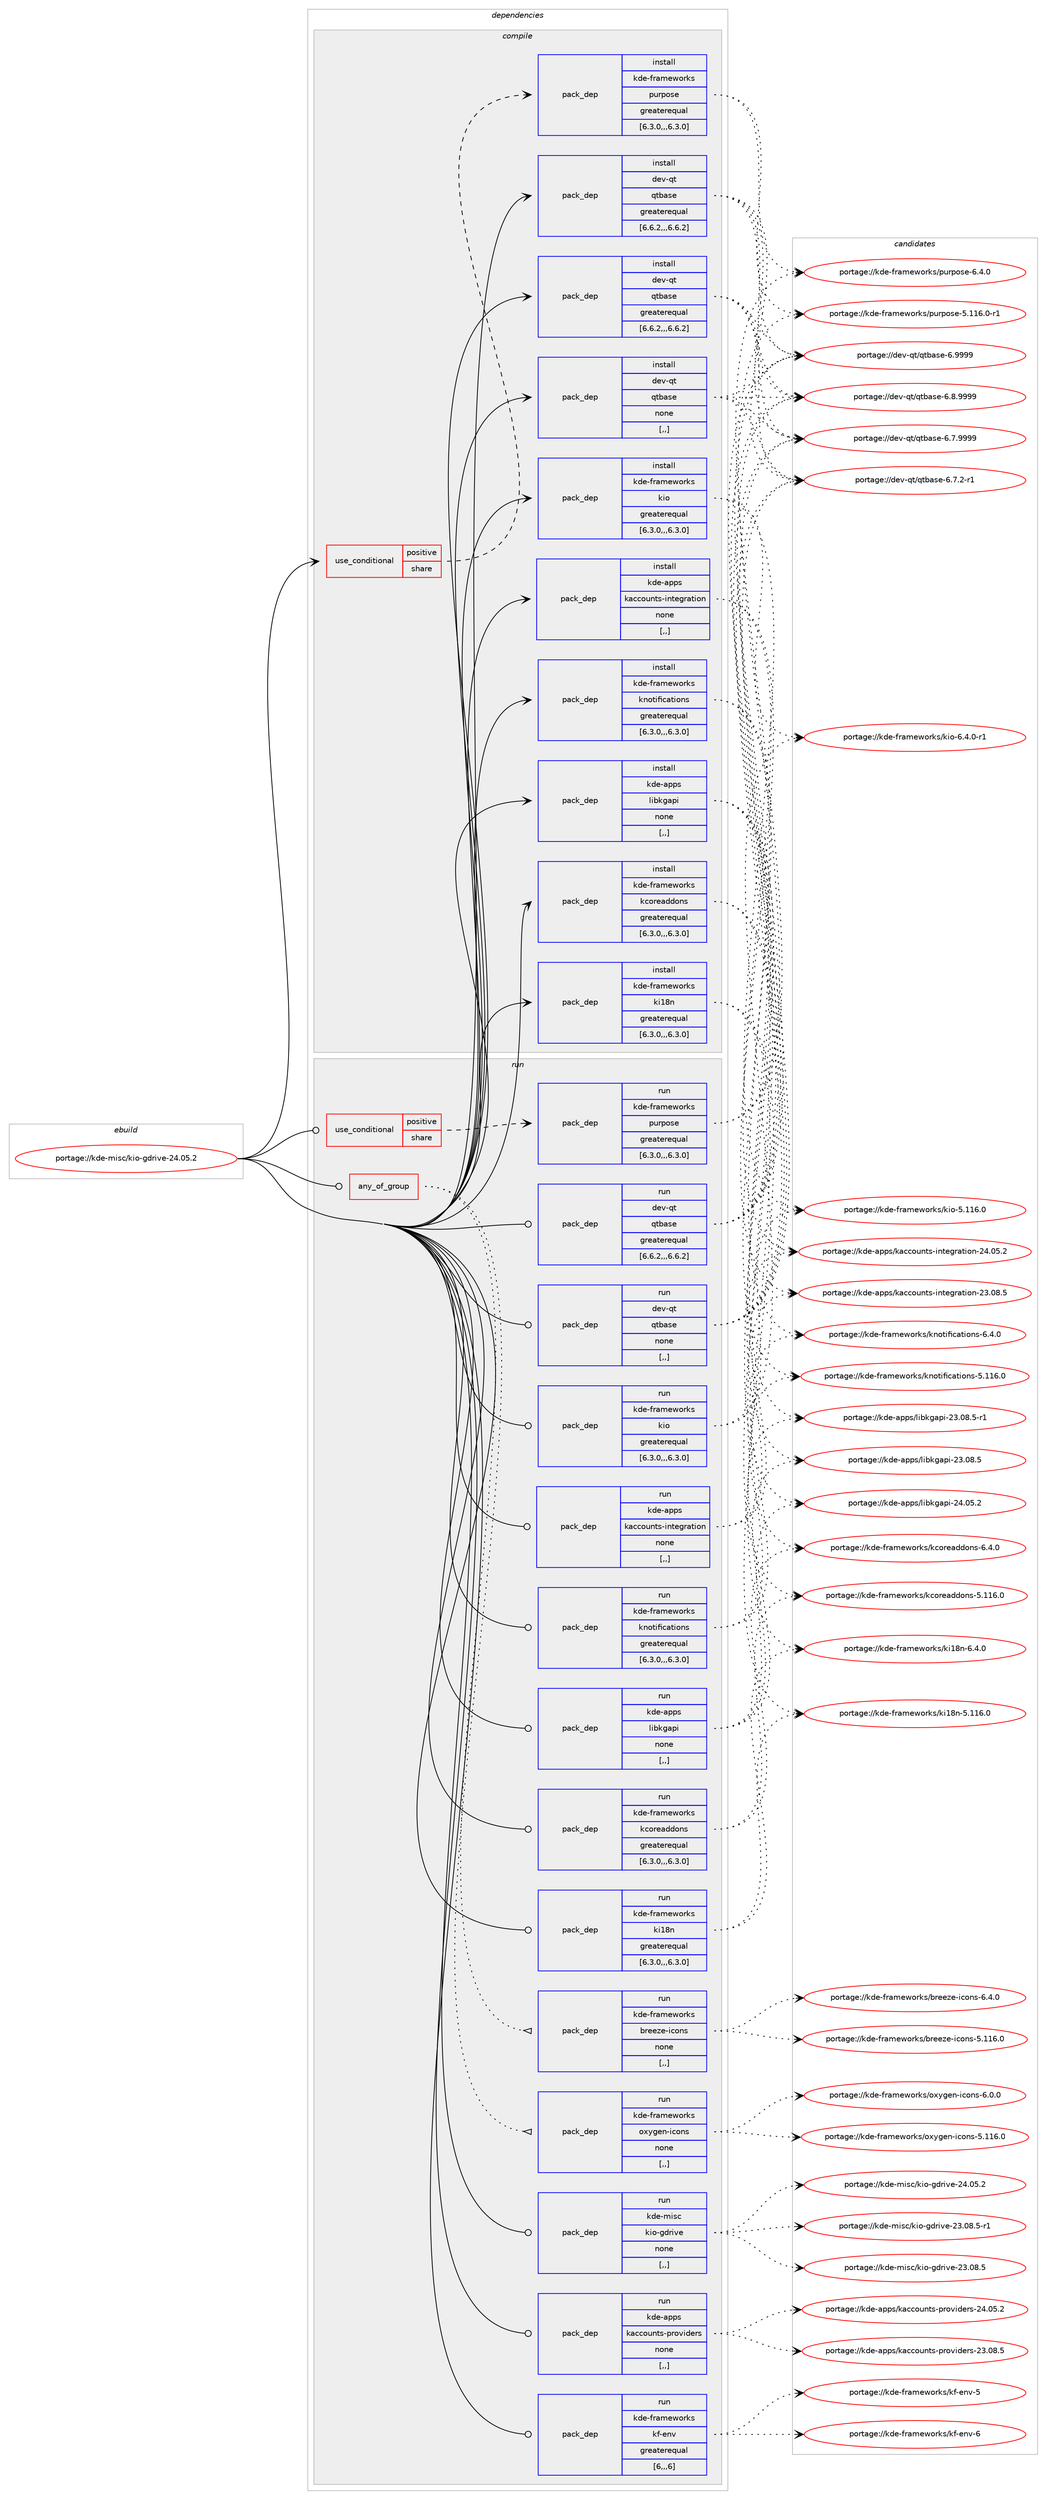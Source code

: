 digraph prolog {

# *************
# Graph options
# *************

newrank=true;
concentrate=true;
compound=true;
graph [rankdir=LR,fontname=Helvetica,fontsize=10,ranksep=1.5];#, ranksep=2.5, nodesep=0.2];
edge  [arrowhead=vee];
node  [fontname=Helvetica,fontsize=10];

# **********
# The ebuild
# **********

subgraph cluster_leftcol {
color=gray;
label=<<i>ebuild</i>>;
id [label="portage://kde-misc/kio-gdrive-24.05.2", color=red, width=4, href="../kde-misc/kio-gdrive-24.05.2.svg"];
}

# ****************
# The dependencies
# ****************

subgraph cluster_midcol {
color=gray;
label=<<i>dependencies</i>>;
subgraph cluster_compile {
fillcolor="#eeeeee";
style=filled;
label=<<i>compile</i>>;
subgraph cond68497 {
dependency267551 [label=<<TABLE BORDER="0" CELLBORDER="1" CELLSPACING="0" CELLPADDING="4"><TR><TD ROWSPAN="3" CELLPADDING="10">use_conditional</TD></TR><TR><TD>positive</TD></TR><TR><TD>share</TD></TR></TABLE>>, shape=none, color=red];
subgraph pack196999 {
dependency267552 [label=<<TABLE BORDER="0" CELLBORDER="1" CELLSPACING="0" CELLPADDING="4" WIDTH="220"><TR><TD ROWSPAN="6" CELLPADDING="30">pack_dep</TD></TR><TR><TD WIDTH="110">install</TD></TR><TR><TD>kde-frameworks</TD></TR><TR><TD>purpose</TD></TR><TR><TD>greaterequal</TD></TR><TR><TD>[6.3.0,,,6.3.0]</TD></TR></TABLE>>, shape=none, color=blue];
}
dependency267551:e -> dependency267552:w [weight=20,style="dashed",arrowhead="vee"];
}
id:e -> dependency267551:w [weight=20,style="solid",arrowhead="vee"];
subgraph pack197000 {
dependency267553 [label=<<TABLE BORDER="0" CELLBORDER="1" CELLSPACING="0" CELLPADDING="4" WIDTH="220"><TR><TD ROWSPAN="6" CELLPADDING="30">pack_dep</TD></TR><TR><TD WIDTH="110">install</TD></TR><TR><TD>dev-qt</TD></TR><TR><TD>qtbase</TD></TR><TR><TD>greaterequal</TD></TR><TR><TD>[6.6.2,,,6.6.2]</TD></TR></TABLE>>, shape=none, color=blue];
}
id:e -> dependency267553:w [weight=20,style="solid",arrowhead="vee"];
subgraph pack197001 {
dependency267554 [label=<<TABLE BORDER="0" CELLBORDER="1" CELLSPACING="0" CELLPADDING="4" WIDTH="220"><TR><TD ROWSPAN="6" CELLPADDING="30">pack_dep</TD></TR><TR><TD WIDTH="110">install</TD></TR><TR><TD>dev-qt</TD></TR><TR><TD>qtbase</TD></TR><TR><TD>greaterequal</TD></TR><TR><TD>[6.6.2,,,6.6.2]</TD></TR></TABLE>>, shape=none, color=blue];
}
id:e -> dependency267554:w [weight=20,style="solid",arrowhead="vee"];
subgraph pack197002 {
dependency267555 [label=<<TABLE BORDER="0" CELLBORDER="1" CELLSPACING="0" CELLPADDING="4" WIDTH="220"><TR><TD ROWSPAN="6" CELLPADDING="30">pack_dep</TD></TR><TR><TD WIDTH="110">install</TD></TR><TR><TD>dev-qt</TD></TR><TR><TD>qtbase</TD></TR><TR><TD>none</TD></TR><TR><TD>[,,]</TD></TR></TABLE>>, shape=none, color=blue];
}
id:e -> dependency267555:w [weight=20,style="solid",arrowhead="vee"];
subgraph pack197003 {
dependency267556 [label=<<TABLE BORDER="0" CELLBORDER="1" CELLSPACING="0" CELLPADDING="4" WIDTH="220"><TR><TD ROWSPAN="6" CELLPADDING="30">pack_dep</TD></TR><TR><TD WIDTH="110">install</TD></TR><TR><TD>kde-apps</TD></TR><TR><TD>kaccounts-integration</TD></TR><TR><TD>none</TD></TR><TR><TD>[,,]</TD></TR></TABLE>>, shape=none, color=blue];
}
id:e -> dependency267556:w [weight=20,style="solid",arrowhead="vee"];
subgraph pack197004 {
dependency267557 [label=<<TABLE BORDER="0" CELLBORDER="1" CELLSPACING="0" CELLPADDING="4" WIDTH="220"><TR><TD ROWSPAN="6" CELLPADDING="30">pack_dep</TD></TR><TR><TD WIDTH="110">install</TD></TR><TR><TD>kde-apps</TD></TR><TR><TD>libkgapi</TD></TR><TR><TD>none</TD></TR><TR><TD>[,,]</TD></TR></TABLE>>, shape=none, color=blue];
}
id:e -> dependency267557:w [weight=20,style="solid",arrowhead="vee"];
subgraph pack197005 {
dependency267558 [label=<<TABLE BORDER="0" CELLBORDER="1" CELLSPACING="0" CELLPADDING="4" WIDTH="220"><TR><TD ROWSPAN="6" CELLPADDING="30">pack_dep</TD></TR><TR><TD WIDTH="110">install</TD></TR><TR><TD>kde-frameworks</TD></TR><TR><TD>kcoreaddons</TD></TR><TR><TD>greaterequal</TD></TR><TR><TD>[6.3.0,,,6.3.0]</TD></TR></TABLE>>, shape=none, color=blue];
}
id:e -> dependency267558:w [weight=20,style="solid",arrowhead="vee"];
subgraph pack197006 {
dependency267559 [label=<<TABLE BORDER="0" CELLBORDER="1" CELLSPACING="0" CELLPADDING="4" WIDTH="220"><TR><TD ROWSPAN="6" CELLPADDING="30">pack_dep</TD></TR><TR><TD WIDTH="110">install</TD></TR><TR><TD>kde-frameworks</TD></TR><TR><TD>ki18n</TD></TR><TR><TD>greaterequal</TD></TR><TR><TD>[6.3.0,,,6.3.0]</TD></TR></TABLE>>, shape=none, color=blue];
}
id:e -> dependency267559:w [weight=20,style="solid",arrowhead="vee"];
subgraph pack197007 {
dependency267560 [label=<<TABLE BORDER="0" CELLBORDER="1" CELLSPACING="0" CELLPADDING="4" WIDTH="220"><TR><TD ROWSPAN="6" CELLPADDING="30">pack_dep</TD></TR><TR><TD WIDTH="110">install</TD></TR><TR><TD>kde-frameworks</TD></TR><TR><TD>kio</TD></TR><TR><TD>greaterequal</TD></TR><TR><TD>[6.3.0,,,6.3.0]</TD></TR></TABLE>>, shape=none, color=blue];
}
id:e -> dependency267560:w [weight=20,style="solid",arrowhead="vee"];
subgraph pack197008 {
dependency267561 [label=<<TABLE BORDER="0" CELLBORDER="1" CELLSPACING="0" CELLPADDING="4" WIDTH="220"><TR><TD ROWSPAN="6" CELLPADDING="30">pack_dep</TD></TR><TR><TD WIDTH="110">install</TD></TR><TR><TD>kde-frameworks</TD></TR><TR><TD>knotifications</TD></TR><TR><TD>greaterequal</TD></TR><TR><TD>[6.3.0,,,6.3.0]</TD></TR></TABLE>>, shape=none, color=blue];
}
id:e -> dependency267561:w [weight=20,style="solid",arrowhead="vee"];
}
subgraph cluster_compileandrun {
fillcolor="#eeeeee";
style=filled;
label=<<i>compile and run</i>>;
}
subgraph cluster_run {
fillcolor="#eeeeee";
style=filled;
label=<<i>run</i>>;
subgraph any1895 {
dependency267562 [label=<<TABLE BORDER="0" CELLBORDER="1" CELLSPACING="0" CELLPADDING="4"><TR><TD CELLPADDING="10">any_of_group</TD></TR></TABLE>>, shape=none, color=red];subgraph pack197009 {
dependency267563 [label=<<TABLE BORDER="0" CELLBORDER="1" CELLSPACING="0" CELLPADDING="4" WIDTH="220"><TR><TD ROWSPAN="6" CELLPADDING="30">pack_dep</TD></TR><TR><TD WIDTH="110">run</TD></TR><TR><TD>kde-frameworks</TD></TR><TR><TD>breeze-icons</TD></TR><TR><TD>none</TD></TR><TR><TD>[,,]</TD></TR></TABLE>>, shape=none, color=blue];
}
dependency267562:e -> dependency267563:w [weight=20,style="dotted",arrowhead="oinv"];
subgraph pack197010 {
dependency267564 [label=<<TABLE BORDER="0" CELLBORDER="1" CELLSPACING="0" CELLPADDING="4" WIDTH="220"><TR><TD ROWSPAN="6" CELLPADDING="30">pack_dep</TD></TR><TR><TD WIDTH="110">run</TD></TR><TR><TD>kde-frameworks</TD></TR><TR><TD>oxygen-icons</TD></TR><TR><TD>none</TD></TR><TR><TD>[,,]</TD></TR></TABLE>>, shape=none, color=blue];
}
dependency267562:e -> dependency267564:w [weight=20,style="dotted",arrowhead="oinv"];
}
id:e -> dependency267562:w [weight=20,style="solid",arrowhead="odot"];
subgraph cond68498 {
dependency267565 [label=<<TABLE BORDER="0" CELLBORDER="1" CELLSPACING="0" CELLPADDING="4"><TR><TD ROWSPAN="3" CELLPADDING="10">use_conditional</TD></TR><TR><TD>positive</TD></TR><TR><TD>share</TD></TR></TABLE>>, shape=none, color=red];
subgraph pack197011 {
dependency267566 [label=<<TABLE BORDER="0" CELLBORDER="1" CELLSPACING="0" CELLPADDING="4" WIDTH="220"><TR><TD ROWSPAN="6" CELLPADDING="30">pack_dep</TD></TR><TR><TD WIDTH="110">run</TD></TR><TR><TD>kde-frameworks</TD></TR><TR><TD>purpose</TD></TR><TR><TD>greaterequal</TD></TR><TR><TD>[6.3.0,,,6.3.0]</TD></TR></TABLE>>, shape=none, color=blue];
}
dependency267565:e -> dependency267566:w [weight=20,style="dashed",arrowhead="vee"];
}
id:e -> dependency267565:w [weight=20,style="solid",arrowhead="odot"];
subgraph pack197012 {
dependency267567 [label=<<TABLE BORDER="0" CELLBORDER="1" CELLSPACING="0" CELLPADDING="4" WIDTH="220"><TR><TD ROWSPAN="6" CELLPADDING="30">pack_dep</TD></TR><TR><TD WIDTH="110">run</TD></TR><TR><TD>dev-qt</TD></TR><TR><TD>qtbase</TD></TR><TR><TD>greaterequal</TD></TR><TR><TD>[6.6.2,,,6.6.2]</TD></TR></TABLE>>, shape=none, color=blue];
}
id:e -> dependency267567:w [weight=20,style="solid",arrowhead="odot"];
subgraph pack197013 {
dependency267568 [label=<<TABLE BORDER="0" CELLBORDER="1" CELLSPACING="0" CELLPADDING="4" WIDTH="220"><TR><TD ROWSPAN="6" CELLPADDING="30">pack_dep</TD></TR><TR><TD WIDTH="110">run</TD></TR><TR><TD>dev-qt</TD></TR><TR><TD>qtbase</TD></TR><TR><TD>none</TD></TR><TR><TD>[,,]</TD></TR></TABLE>>, shape=none, color=blue];
}
id:e -> dependency267568:w [weight=20,style="solid",arrowhead="odot"];
subgraph pack197014 {
dependency267569 [label=<<TABLE BORDER="0" CELLBORDER="1" CELLSPACING="0" CELLPADDING="4" WIDTH="220"><TR><TD ROWSPAN="6" CELLPADDING="30">pack_dep</TD></TR><TR><TD WIDTH="110">run</TD></TR><TR><TD>kde-apps</TD></TR><TR><TD>kaccounts-integration</TD></TR><TR><TD>none</TD></TR><TR><TD>[,,]</TD></TR></TABLE>>, shape=none, color=blue];
}
id:e -> dependency267569:w [weight=20,style="solid",arrowhead="odot"];
subgraph pack197015 {
dependency267570 [label=<<TABLE BORDER="0" CELLBORDER="1" CELLSPACING="0" CELLPADDING="4" WIDTH="220"><TR><TD ROWSPAN="6" CELLPADDING="30">pack_dep</TD></TR><TR><TD WIDTH="110">run</TD></TR><TR><TD>kde-apps</TD></TR><TR><TD>kaccounts-providers</TD></TR><TR><TD>none</TD></TR><TR><TD>[,,]</TD></TR></TABLE>>, shape=none, color=blue];
}
id:e -> dependency267570:w [weight=20,style="solid",arrowhead="odot"];
subgraph pack197016 {
dependency267571 [label=<<TABLE BORDER="0" CELLBORDER="1" CELLSPACING="0" CELLPADDING="4" WIDTH="220"><TR><TD ROWSPAN="6" CELLPADDING="30">pack_dep</TD></TR><TR><TD WIDTH="110">run</TD></TR><TR><TD>kde-apps</TD></TR><TR><TD>libkgapi</TD></TR><TR><TD>none</TD></TR><TR><TD>[,,]</TD></TR></TABLE>>, shape=none, color=blue];
}
id:e -> dependency267571:w [weight=20,style="solid",arrowhead="odot"];
subgraph pack197017 {
dependency267572 [label=<<TABLE BORDER="0" CELLBORDER="1" CELLSPACING="0" CELLPADDING="4" WIDTH="220"><TR><TD ROWSPAN="6" CELLPADDING="30">pack_dep</TD></TR><TR><TD WIDTH="110">run</TD></TR><TR><TD>kde-frameworks</TD></TR><TR><TD>kcoreaddons</TD></TR><TR><TD>greaterequal</TD></TR><TR><TD>[6.3.0,,,6.3.0]</TD></TR></TABLE>>, shape=none, color=blue];
}
id:e -> dependency267572:w [weight=20,style="solid",arrowhead="odot"];
subgraph pack197018 {
dependency267573 [label=<<TABLE BORDER="0" CELLBORDER="1" CELLSPACING="0" CELLPADDING="4" WIDTH="220"><TR><TD ROWSPAN="6" CELLPADDING="30">pack_dep</TD></TR><TR><TD WIDTH="110">run</TD></TR><TR><TD>kde-frameworks</TD></TR><TR><TD>kf-env</TD></TR><TR><TD>greaterequal</TD></TR><TR><TD>[6,,,6]</TD></TR></TABLE>>, shape=none, color=blue];
}
id:e -> dependency267573:w [weight=20,style="solid",arrowhead="odot"];
subgraph pack197019 {
dependency267574 [label=<<TABLE BORDER="0" CELLBORDER="1" CELLSPACING="0" CELLPADDING="4" WIDTH="220"><TR><TD ROWSPAN="6" CELLPADDING="30">pack_dep</TD></TR><TR><TD WIDTH="110">run</TD></TR><TR><TD>kde-frameworks</TD></TR><TR><TD>ki18n</TD></TR><TR><TD>greaterequal</TD></TR><TR><TD>[6.3.0,,,6.3.0]</TD></TR></TABLE>>, shape=none, color=blue];
}
id:e -> dependency267574:w [weight=20,style="solid",arrowhead="odot"];
subgraph pack197020 {
dependency267575 [label=<<TABLE BORDER="0" CELLBORDER="1" CELLSPACING="0" CELLPADDING="4" WIDTH="220"><TR><TD ROWSPAN="6" CELLPADDING="30">pack_dep</TD></TR><TR><TD WIDTH="110">run</TD></TR><TR><TD>kde-frameworks</TD></TR><TR><TD>kio</TD></TR><TR><TD>greaterequal</TD></TR><TR><TD>[6.3.0,,,6.3.0]</TD></TR></TABLE>>, shape=none, color=blue];
}
id:e -> dependency267575:w [weight=20,style="solid",arrowhead="odot"];
subgraph pack197021 {
dependency267576 [label=<<TABLE BORDER="0" CELLBORDER="1" CELLSPACING="0" CELLPADDING="4" WIDTH="220"><TR><TD ROWSPAN="6" CELLPADDING="30">pack_dep</TD></TR><TR><TD WIDTH="110">run</TD></TR><TR><TD>kde-frameworks</TD></TR><TR><TD>knotifications</TD></TR><TR><TD>greaterequal</TD></TR><TR><TD>[6.3.0,,,6.3.0]</TD></TR></TABLE>>, shape=none, color=blue];
}
id:e -> dependency267576:w [weight=20,style="solid",arrowhead="odot"];
subgraph pack197022 {
dependency267577 [label=<<TABLE BORDER="0" CELLBORDER="1" CELLSPACING="0" CELLPADDING="4" WIDTH="220"><TR><TD ROWSPAN="6" CELLPADDING="30">pack_dep</TD></TR><TR><TD WIDTH="110">run</TD></TR><TR><TD>kde-misc</TD></TR><TR><TD>kio-gdrive</TD></TR><TR><TD>none</TD></TR><TR><TD>[,,]</TD></TR></TABLE>>, shape=none, color=blue];
}
id:e -> dependency267577:w [weight=20,style="solid",arrowhead="odot"];
}
}

# **************
# The candidates
# **************

subgraph cluster_choices {
rank=same;
color=gray;
label=<<i>candidates</i>>;

subgraph choice196999 {
color=black;
nodesep=1;
choice107100101451021149710910111911111410711547112117114112111115101455446524648 [label="portage://kde-frameworks/purpose-6.4.0", color=red, width=4,href="../kde-frameworks/purpose-6.4.0.svg"];
choice10710010145102114971091011191111141071154711211711411211111510145534649495446484511449 [label="portage://kde-frameworks/purpose-5.116.0-r1", color=red, width=4,href="../kde-frameworks/purpose-5.116.0-r1.svg"];
dependency267552:e -> choice107100101451021149710910111911111410711547112117114112111115101455446524648:w [style=dotted,weight="100"];
dependency267552:e -> choice10710010145102114971091011191111141071154711211711411211111510145534649495446484511449:w [style=dotted,weight="100"];
}
subgraph choice197000 {
color=black;
nodesep=1;
choice1001011184511311647113116989711510145544657575757 [label="portage://dev-qt/qtbase-6.9999", color=red, width=4,href="../dev-qt/qtbase-6.9999.svg"];
choice10010111845113116471131169897115101455446564657575757 [label="portage://dev-qt/qtbase-6.8.9999", color=red, width=4,href="../dev-qt/qtbase-6.8.9999.svg"];
choice10010111845113116471131169897115101455446554657575757 [label="portage://dev-qt/qtbase-6.7.9999", color=red, width=4,href="../dev-qt/qtbase-6.7.9999.svg"];
choice100101118451131164711311698971151014554465546504511449 [label="portage://dev-qt/qtbase-6.7.2-r1", color=red, width=4,href="../dev-qt/qtbase-6.7.2-r1.svg"];
dependency267553:e -> choice1001011184511311647113116989711510145544657575757:w [style=dotted,weight="100"];
dependency267553:e -> choice10010111845113116471131169897115101455446564657575757:w [style=dotted,weight="100"];
dependency267553:e -> choice10010111845113116471131169897115101455446554657575757:w [style=dotted,weight="100"];
dependency267553:e -> choice100101118451131164711311698971151014554465546504511449:w [style=dotted,weight="100"];
}
subgraph choice197001 {
color=black;
nodesep=1;
choice1001011184511311647113116989711510145544657575757 [label="portage://dev-qt/qtbase-6.9999", color=red, width=4,href="../dev-qt/qtbase-6.9999.svg"];
choice10010111845113116471131169897115101455446564657575757 [label="portage://dev-qt/qtbase-6.8.9999", color=red, width=4,href="../dev-qt/qtbase-6.8.9999.svg"];
choice10010111845113116471131169897115101455446554657575757 [label="portage://dev-qt/qtbase-6.7.9999", color=red, width=4,href="../dev-qt/qtbase-6.7.9999.svg"];
choice100101118451131164711311698971151014554465546504511449 [label="portage://dev-qt/qtbase-6.7.2-r1", color=red, width=4,href="../dev-qt/qtbase-6.7.2-r1.svg"];
dependency267554:e -> choice1001011184511311647113116989711510145544657575757:w [style=dotted,weight="100"];
dependency267554:e -> choice10010111845113116471131169897115101455446564657575757:w [style=dotted,weight="100"];
dependency267554:e -> choice10010111845113116471131169897115101455446554657575757:w [style=dotted,weight="100"];
dependency267554:e -> choice100101118451131164711311698971151014554465546504511449:w [style=dotted,weight="100"];
}
subgraph choice197002 {
color=black;
nodesep=1;
choice1001011184511311647113116989711510145544657575757 [label="portage://dev-qt/qtbase-6.9999", color=red, width=4,href="../dev-qt/qtbase-6.9999.svg"];
choice10010111845113116471131169897115101455446564657575757 [label="portage://dev-qt/qtbase-6.8.9999", color=red, width=4,href="../dev-qt/qtbase-6.8.9999.svg"];
choice10010111845113116471131169897115101455446554657575757 [label="portage://dev-qt/qtbase-6.7.9999", color=red, width=4,href="../dev-qt/qtbase-6.7.9999.svg"];
choice100101118451131164711311698971151014554465546504511449 [label="portage://dev-qt/qtbase-6.7.2-r1", color=red, width=4,href="../dev-qt/qtbase-6.7.2-r1.svg"];
dependency267555:e -> choice1001011184511311647113116989711510145544657575757:w [style=dotted,weight="100"];
dependency267555:e -> choice10010111845113116471131169897115101455446564657575757:w [style=dotted,weight="100"];
dependency267555:e -> choice10010111845113116471131169897115101455446554657575757:w [style=dotted,weight="100"];
dependency267555:e -> choice100101118451131164711311698971151014554465546504511449:w [style=dotted,weight="100"];
}
subgraph choice197003 {
color=black;
nodesep=1;
choice10710010145971121121154710797999911111711011611545105110116101103114971161051111104550524648534650 [label="portage://kde-apps/kaccounts-integration-24.05.2", color=red, width=4,href="../kde-apps/kaccounts-integration-24.05.2.svg"];
choice10710010145971121121154710797999911111711011611545105110116101103114971161051111104550514648564653 [label="portage://kde-apps/kaccounts-integration-23.08.5", color=red, width=4,href="../kde-apps/kaccounts-integration-23.08.5.svg"];
dependency267556:e -> choice10710010145971121121154710797999911111711011611545105110116101103114971161051111104550524648534650:w [style=dotted,weight="100"];
dependency267556:e -> choice10710010145971121121154710797999911111711011611545105110116101103114971161051111104550514648564653:w [style=dotted,weight="100"];
}
subgraph choice197004 {
color=black;
nodesep=1;
choice10710010145971121121154710810598107103971121054550524648534650 [label="portage://kde-apps/libkgapi-24.05.2", color=red, width=4,href="../kde-apps/libkgapi-24.05.2.svg"];
choice107100101459711211211547108105981071039711210545505146485646534511449 [label="portage://kde-apps/libkgapi-23.08.5-r1", color=red, width=4,href="../kde-apps/libkgapi-23.08.5-r1.svg"];
choice10710010145971121121154710810598107103971121054550514648564653 [label="portage://kde-apps/libkgapi-23.08.5", color=red, width=4,href="../kde-apps/libkgapi-23.08.5.svg"];
dependency267557:e -> choice10710010145971121121154710810598107103971121054550524648534650:w [style=dotted,weight="100"];
dependency267557:e -> choice107100101459711211211547108105981071039711210545505146485646534511449:w [style=dotted,weight="100"];
dependency267557:e -> choice10710010145971121121154710810598107103971121054550514648564653:w [style=dotted,weight="100"];
}
subgraph choice197005 {
color=black;
nodesep=1;
choice1071001014510211497109101119111114107115471079911111410197100100111110115455446524648 [label="portage://kde-frameworks/kcoreaddons-6.4.0", color=red, width=4,href="../kde-frameworks/kcoreaddons-6.4.0.svg"];
choice10710010145102114971091011191111141071154710799111114101971001001111101154553464949544648 [label="portage://kde-frameworks/kcoreaddons-5.116.0", color=red, width=4,href="../kde-frameworks/kcoreaddons-5.116.0.svg"];
dependency267558:e -> choice1071001014510211497109101119111114107115471079911111410197100100111110115455446524648:w [style=dotted,weight="100"];
dependency267558:e -> choice10710010145102114971091011191111141071154710799111114101971001001111101154553464949544648:w [style=dotted,weight="100"];
}
subgraph choice197006 {
color=black;
nodesep=1;
choice1071001014510211497109101119111114107115471071054956110455446524648 [label="portage://kde-frameworks/ki18n-6.4.0", color=red, width=4,href="../kde-frameworks/ki18n-6.4.0.svg"];
choice10710010145102114971091011191111141071154710710549561104553464949544648 [label="portage://kde-frameworks/ki18n-5.116.0", color=red, width=4,href="../kde-frameworks/ki18n-5.116.0.svg"];
dependency267559:e -> choice1071001014510211497109101119111114107115471071054956110455446524648:w [style=dotted,weight="100"];
dependency267559:e -> choice10710010145102114971091011191111141071154710710549561104553464949544648:w [style=dotted,weight="100"];
}
subgraph choice197007 {
color=black;
nodesep=1;
choice1071001014510211497109101119111114107115471071051114554465246484511449 [label="portage://kde-frameworks/kio-6.4.0-r1", color=red, width=4,href="../kde-frameworks/kio-6.4.0-r1.svg"];
choice1071001014510211497109101119111114107115471071051114553464949544648 [label="portage://kde-frameworks/kio-5.116.0", color=red, width=4,href="../kde-frameworks/kio-5.116.0.svg"];
dependency267560:e -> choice1071001014510211497109101119111114107115471071051114554465246484511449:w [style=dotted,weight="100"];
dependency267560:e -> choice1071001014510211497109101119111114107115471071051114553464949544648:w [style=dotted,weight="100"];
}
subgraph choice197008 {
color=black;
nodesep=1;
choice1071001014510211497109101119111114107115471071101111161051021059997116105111110115455446524648 [label="portage://kde-frameworks/knotifications-6.4.0", color=red, width=4,href="../kde-frameworks/knotifications-6.4.0.svg"];
choice10710010145102114971091011191111141071154710711011111610510210599971161051111101154553464949544648 [label="portage://kde-frameworks/knotifications-5.116.0", color=red, width=4,href="../kde-frameworks/knotifications-5.116.0.svg"];
dependency267561:e -> choice1071001014510211497109101119111114107115471071101111161051021059997116105111110115455446524648:w [style=dotted,weight="100"];
dependency267561:e -> choice10710010145102114971091011191111141071154710711011111610510210599971161051111101154553464949544648:w [style=dotted,weight="100"];
}
subgraph choice197009 {
color=black;
nodesep=1;
choice107100101451021149710910111911111410711547981141011011221014510599111110115455446524648 [label="portage://kde-frameworks/breeze-icons-6.4.0", color=red, width=4,href="../kde-frameworks/breeze-icons-6.4.0.svg"];
choice1071001014510211497109101119111114107115479811410110112210145105991111101154553464949544648 [label="portage://kde-frameworks/breeze-icons-5.116.0", color=red, width=4,href="../kde-frameworks/breeze-icons-5.116.0.svg"];
dependency267563:e -> choice107100101451021149710910111911111410711547981141011011221014510599111110115455446524648:w [style=dotted,weight="100"];
dependency267563:e -> choice1071001014510211497109101119111114107115479811410110112210145105991111101154553464949544648:w [style=dotted,weight="100"];
}
subgraph choice197010 {
color=black;
nodesep=1;
choice1071001014510211497109101119111114107115471111201211031011104510599111110115455446484648 [label="portage://kde-frameworks/oxygen-icons-6.0.0", color=red, width=4,href="../kde-frameworks/oxygen-icons-6.0.0.svg"];
choice10710010145102114971091011191111141071154711112012110310111045105991111101154553464949544648 [label="portage://kde-frameworks/oxygen-icons-5.116.0", color=red, width=4,href="../kde-frameworks/oxygen-icons-5.116.0.svg"];
dependency267564:e -> choice1071001014510211497109101119111114107115471111201211031011104510599111110115455446484648:w [style=dotted,weight="100"];
dependency267564:e -> choice10710010145102114971091011191111141071154711112012110310111045105991111101154553464949544648:w [style=dotted,weight="100"];
}
subgraph choice197011 {
color=black;
nodesep=1;
choice107100101451021149710910111911111410711547112117114112111115101455446524648 [label="portage://kde-frameworks/purpose-6.4.0", color=red, width=4,href="../kde-frameworks/purpose-6.4.0.svg"];
choice10710010145102114971091011191111141071154711211711411211111510145534649495446484511449 [label="portage://kde-frameworks/purpose-5.116.0-r1", color=red, width=4,href="../kde-frameworks/purpose-5.116.0-r1.svg"];
dependency267566:e -> choice107100101451021149710910111911111410711547112117114112111115101455446524648:w [style=dotted,weight="100"];
dependency267566:e -> choice10710010145102114971091011191111141071154711211711411211111510145534649495446484511449:w [style=dotted,weight="100"];
}
subgraph choice197012 {
color=black;
nodesep=1;
choice1001011184511311647113116989711510145544657575757 [label="portage://dev-qt/qtbase-6.9999", color=red, width=4,href="../dev-qt/qtbase-6.9999.svg"];
choice10010111845113116471131169897115101455446564657575757 [label="portage://dev-qt/qtbase-6.8.9999", color=red, width=4,href="../dev-qt/qtbase-6.8.9999.svg"];
choice10010111845113116471131169897115101455446554657575757 [label="portage://dev-qt/qtbase-6.7.9999", color=red, width=4,href="../dev-qt/qtbase-6.7.9999.svg"];
choice100101118451131164711311698971151014554465546504511449 [label="portage://dev-qt/qtbase-6.7.2-r1", color=red, width=4,href="../dev-qt/qtbase-6.7.2-r1.svg"];
dependency267567:e -> choice1001011184511311647113116989711510145544657575757:w [style=dotted,weight="100"];
dependency267567:e -> choice10010111845113116471131169897115101455446564657575757:w [style=dotted,weight="100"];
dependency267567:e -> choice10010111845113116471131169897115101455446554657575757:w [style=dotted,weight="100"];
dependency267567:e -> choice100101118451131164711311698971151014554465546504511449:w [style=dotted,weight="100"];
}
subgraph choice197013 {
color=black;
nodesep=1;
choice1001011184511311647113116989711510145544657575757 [label="portage://dev-qt/qtbase-6.9999", color=red, width=4,href="../dev-qt/qtbase-6.9999.svg"];
choice10010111845113116471131169897115101455446564657575757 [label="portage://dev-qt/qtbase-6.8.9999", color=red, width=4,href="../dev-qt/qtbase-6.8.9999.svg"];
choice10010111845113116471131169897115101455446554657575757 [label="portage://dev-qt/qtbase-6.7.9999", color=red, width=4,href="../dev-qt/qtbase-6.7.9999.svg"];
choice100101118451131164711311698971151014554465546504511449 [label="portage://dev-qt/qtbase-6.7.2-r1", color=red, width=4,href="../dev-qt/qtbase-6.7.2-r1.svg"];
dependency267568:e -> choice1001011184511311647113116989711510145544657575757:w [style=dotted,weight="100"];
dependency267568:e -> choice10010111845113116471131169897115101455446564657575757:w [style=dotted,weight="100"];
dependency267568:e -> choice10010111845113116471131169897115101455446554657575757:w [style=dotted,weight="100"];
dependency267568:e -> choice100101118451131164711311698971151014554465546504511449:w [style=dotted,weight="100"];
}
subgraph choice197014 {
color=black;
nodesep=1;
choice10710010145971121121154710797999911111711011611545105110116101103114971161051111104550524648534650 [label="portage://kde-apps/kaccounts-integration-24.05.2", color=red, width=4,href="../kde-apps/kaccounts-integration-24.05.2.svg"];
choice10710010145971121121154710797999911111711011611545105110116101103114971161051111104550514648564653 [label="portage://kde-apps/kaccounts-integration-23.08.5", color=red, width=4,href="../kde-apps/kaccounts-integration-23.08.5.svg"];
dependency267569:e -> choice10710010145971121121154710797999911111711011611545105110116101103114971161051111104550524648534650:w [style=dotted,weight="100"];
dependency267569:e -> choice10710010145971121121154710797999911111711011611545105110116101103114971161051111104550514648564653:w [style=dotted,weight="100"];
}
subgraph choice197015 {
color=black;
nodesep=1;
choice107100101459711211211547107979999111117110116115451121141111181051001011141154550524648534650 [label="portage://kde-apps/kaccounts-providers-24.05.2", color=red, width=4,href="../kde-apps/kaccounts-providers-24.05.2.svg"];
choice107100101459711211211547107979999111117110116115451121141111181051001011141154550514648564653 [label="portage://kde-apps/kaccounts-providers-23.08.5", color=red, width=4,href="../kde-apps/kaccounts-providers-23.08.5.svg"];
dependency267570:e -> choice107100101459711211211547107979999111117110116115451121141111181051001011141154550524648534650:w [style=dotted,weight="100"];
dependency267570:e -> choice107100101459711211211547107979999111117110116115451121141111181051001011141154550514648564653:w [style=dotted,weight="100"];
}
subgraph choice197016 {
color=black;
nodesep=1;
choice10710010145971121121154710810598107103971121054550524648534650 [label="portage://kde-apps/libkgapi-24.05.2", color=red, width=4,href="../kde-apps/libkgapi-24.05.2.svg"];
choice107100101459711211211547108105981071039711210545505146485646534511449 [label="portage://kde-apps/libkgapi-23.08.5-r1", color=red, width=4,href="../kde-apps/libkgapi-23.08.5-r1.svg"];
choice10710010145971121121154710810598107103971121054550514648564653 [label="portage://kde-apps/libkgapi-23.08.5", color=red, width=4,href="../kde-apps/libkgapi-23.08.5.svg"];
dependency267571:e -> choice10710010145971121121154710810598107103971121054550524648534650:w [style=dotted,weight="100"];
dependency267571:e -> choice107100101459711211211547108105981071039711210545505146485646534511449:w [style=dotted,weight="100"];
dependency267571:e -> choice10710010145971121121154710810598107103971121054550514648564653:w [style=dotted,weight="100"];
}
subgraph choice197017 {
color=black;
nodesep=1;
choice1071001014510211497109101119111114107115471079911111410197100100111110115455446524648 [label="portage://kde-frameworks/kcoreaddons-6.4.0", color=red, width=4,href="../kde-frameworks/kcoreaddons-6.4.0.svg"];
choice10710010145102114971091011191111141071154710799111114101971001001111101154553464949544648 [label="portage://kde-frameworks/kcoreaddons-5.116.0", color=red, width=4,href="../kde-frameworks/kcoreaddons-5.116.0.svg"];
dependency267572:e -> choice1071001014510211497109101119111114107115471079911111410197100100111110115455446524648:w [style=dotted,weight="100"];
dependency267572:e -> choice10710010145102114971091011191111141071154710799111114101971001001111101154553464949544648:w [style=dotted,weight="100"];
}
subgraph choice197018 {
color=black;
nodesep=1;
choice107100101451021149710910111911111410711547107102451011101184554 [label="portage://kde-frameworks/kf-env-6", color=red, width=4,href="../kde-frameworks/kf-env-6.svg"];
choice107100101451021149710910111911111410711547107102451011101184553 [label="portage://kde-frameworks/kf-env-5", color=red, width=4,href="../kde-frameworks/kf-env-5.svg"];
dependency267573:e -> choice107100101451021149710910111911111410711547107102451011101184554:w [style=dotted,weight="100"];
dependency267573:e -> choice107100101451021149710910111911111410711547107102451011101184553:w [style=dotted,weight="100"];
}
subgraph choice197019 {
color=black;
nodesep=1;
choice1071001014510211497109101119111114107115471071054956110455446524648 [label="portage://kde-frameworks/ki18n-6.4.0", color=red, width=4,href="../kde-frameworks/ki18n-6.4.0.svg"];
choice10710010145102114971091011191111141071154710710549561104553464949544648 [label="portage://kde-frameworks/ki18n-5.116.0", color=red, width=4,href="../kde-frameworks/ki18n-5.116.0.svg"];
dependency267574:e -> choice1071001014510211497109101119111114107115471071054956110455446524648:w [style=dotted,weight="100"];
dependency267574:e -> choice10710010145102114971091011191111141071154710710549561104553464949544648:w [style=dotted,weight="100"];
}
subgraph choice197020 {
color=black;
nodesep=1;
choice1071001014510211497109101119111114107115471071051114554465246484511449 [label="portage://kde-frameworks/kio-6.4.0-r1", color=red, width=4,href="../kde-frameworks/kio-6.4.0-r1.svg"];
choice1071001014510211497109101119111114107115471071051114553464949544648 [label="portage://kde-frameworks/kio-5.116.0", color=red, width=4,href="../kde-frameworks/kio-5.116.0.svg"];
dependency267575:e -> choice1071001014510211497109101119111114107115471071051114554465246484511449:w [style=dotted,weight="100"];
dependency267575:e -> choice1071001014510211497109101119111114107115471071051114553464949544648:w [style=dotted,weight="100"];
}
subgraph choice197021 {
color=black;
nodesep=1;
choice1071001014510211497109101119111114107115471071101111161051021059997116105111110115455446524648 [label="portage://kde-frameworks/knotifications-6.4.0", color=red, width=4,href="../kde-frameworks/knotifications-6.4.0.svg"];
choice10710010145102114971091011191111141071154710711011111610510210599971161051111101154553464949544648 [label="portage://kde-frameworks/knotifications-5.116.0", color=red, width=4,href="../kde-frameworks/knotifications-5.116.0.svg"];
dependency267576:e -> choice1071001014510211497109101119111114107115471071101111161051021059997116105111110115455446524648:w [style=dotted,weight="100"];
dependency267576:e -> choice10710010145102114971091011191111141071154710711011111610510210599971161051111101154553464949544648:w [style=dotted,weight="100"];
}
subgraph choice197022 {
color=black;
nodesep=1;
choice107100101451091051159947107105111451031001141051181014550524648534650 [label="portage://kde-misc/kio-gdrive-24.05.2", color=red, width=4,href="../kde-misc/kio-gdrive-24.05.2.svg"];
choice1071001014510910511599471071051114510310011410511810145505146485646534511449 [label="portage://kde-misc/kio-gdrive-23.08.5-r1", color=red, width=4,href="../kde-misc/kio-gdrive-23.08.5-r1.svg"];
choice107100101451091051159947107105111451031001141051181014550514648564653 [label="portage://kde-misc/kio-gdrive-23.08.5", color=red, width=4,href="../kde-misc/kio-gdrive-23.08.5.svg"];
dependency267577:e -> choice107100101451091051159947107105111451031001141051181014550524648534650:w [style=dotted,weight="100"];
dependency267577:e -> choice1071001014510910511599471071051114510310011410511810145505146485646534511449:w [style=dotted,weight="100"];
dependency267577:e -> choice107100101451091051159947107105111451031001141051181014550514648564653:w [style=dotted,weight="100"];
}
}

}
